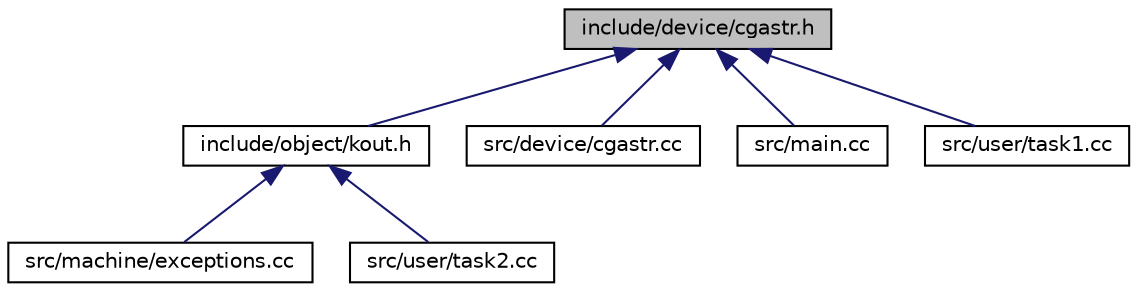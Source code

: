 digraph G
{
  bgcolor="transparent";
  edge [fontname="Helvetica",fontsize="10",labelfontname="Helvetica",labelfontsize="10"];
  node [fontname="Helvetica",fontsize="10",shape=record];
  Node1 [label="include/device/cgastr.h",height=0.2,width=0.4,color="black", fillcolor="grey75", style="filled" fontcolor="black"];
  Node1 -> Node2 [dir="back",color="midnightblue",fontsize="10",style="solid",fontname="Helvetica"];
  Node2 [label="include/object/kout.h",height=0.2,width=0.4,color="black",URL="$kout_8h.html",tooltip="help include file for use of global declared variable kout, declared in main.cc"];
  Node2 -> Node3 [dir="back",color="midnightblue",fontsize="10",style="solid",fontname="Helvetica"];
  Node3 [label="src/machine/exceptions.cc",height=0.2,width=0.4,color="black",URL="$exceptions_8cc.html",tooltip="interrupt handler function"];
  Node2 -> Node4 [dir="back",color="midnightblue",fontsize="10",style="solid",fontname="Helvetica"];
  Node4 [label="src/user/task2.cc",height=0.2,width=0.4,color="black",URL="$task2_8cc.html"];
  Node1 -> Node5 [dir="back",color="midnightblue",fontsize="10",style="solid",fontname="Helvetica"];
  Node5 [label="src/device/cgastr.cc",height=0.2,width=0.4,color="black",URL="$cgastr_8cc.html",tooltip="implementation of CGA_Stream"];
  Node1 -> Node6 [dir="back",color="midnightblue",fontsize="10",style="solid",fontname="Helvetica"];
  Node6 [label="src/main.cc",height=0.2,width=0.4,color="black",URL="$main_8cc.html"];
  Node1 -> Node7 [dir="back",color="midnightblue",fontsize="10",style="solid",fontname="Helvetica"];
  Node7 [label="src/user/task1.cc",height=0.2,width=0.4,color="black",URL="$task1_8cc.html"];
}
